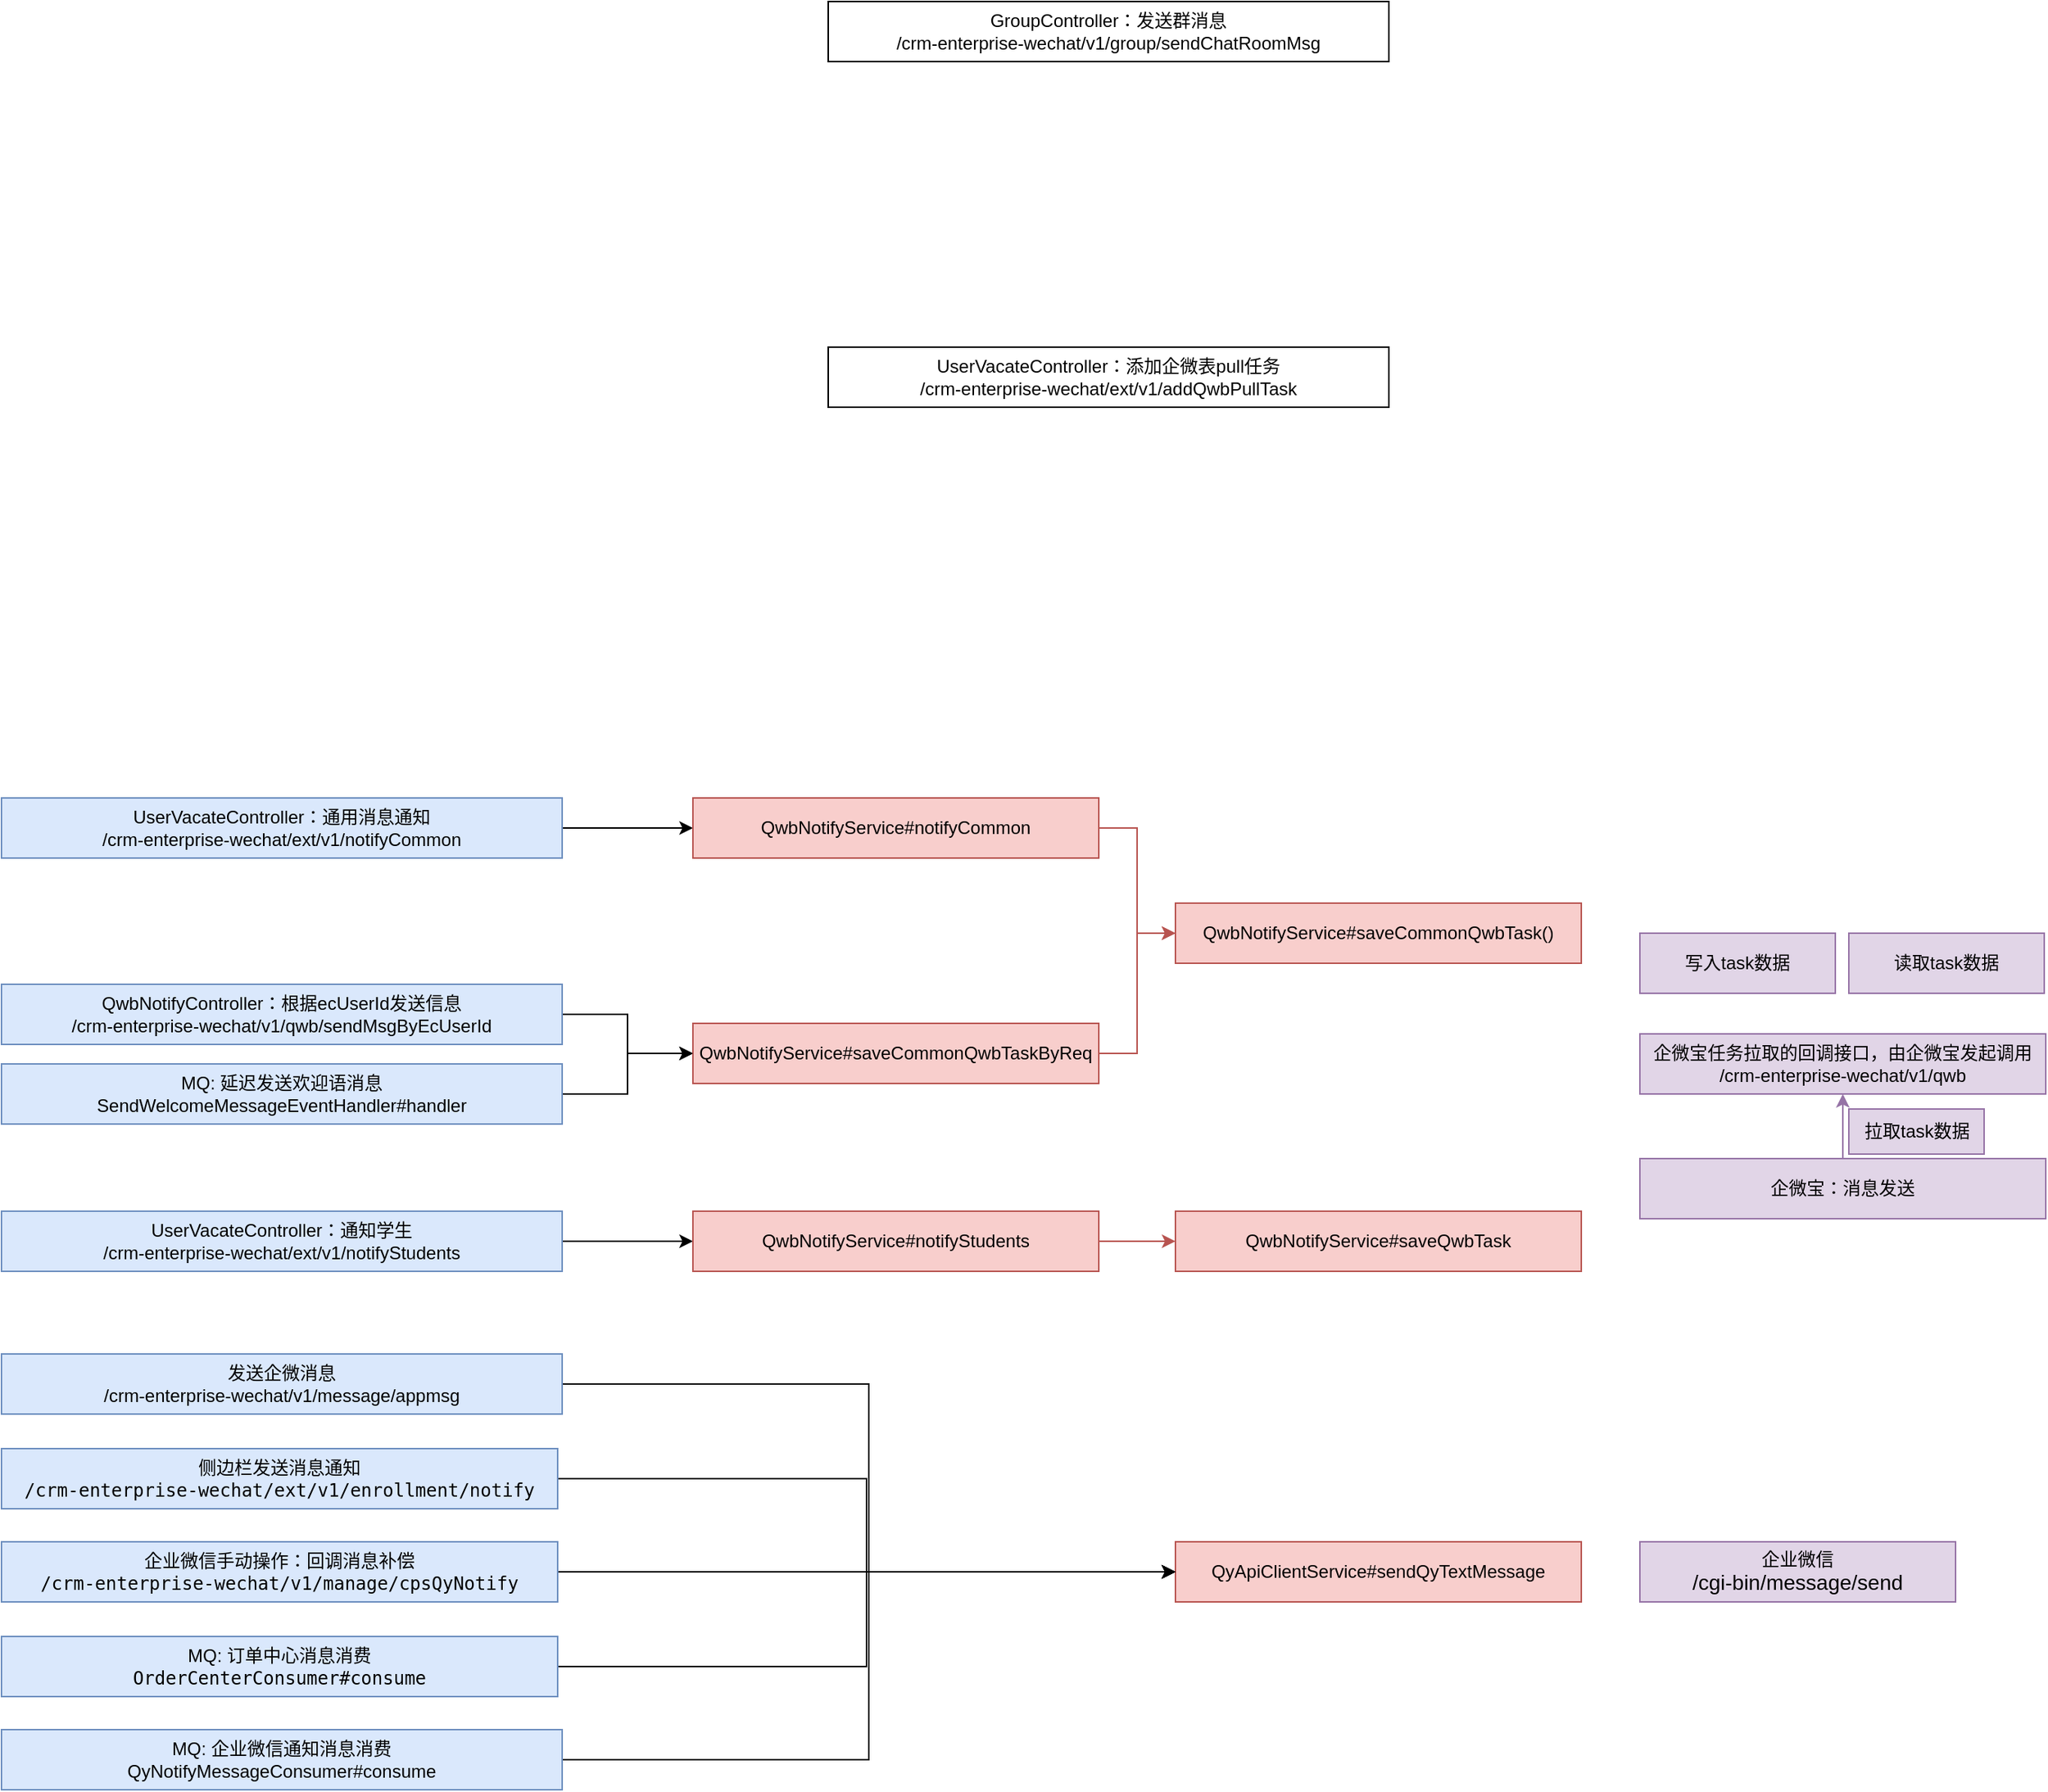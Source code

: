<mxfile version="21.1.2" type="github">
  <diagram name="第 1 页" id="er9I0QnL_Se0PQcWxd1t">
    <mxGraphModel dx="2967" dy="1855" grid="1" gridSize="10" guides="1" tooltips="1" connect="1" arrows="1" fold="1" page="1" pageScale="1" pageWidth="827" pageHeight="1169" math="0" shadow="0">
      <root>
        <mxCell id="0" />
        <mxCell id="1" parent="0" />
        <mxCell id="ewofRc9dXVoDsyhrSTzK-10" style="edgeStyle=orthogonalEdgeStyle;rounded=0;orthogonalLoop=1;jettySize=auto;html=1;exitX=0.5;exitY=0;exitDx=0;exitDy=0;entryX=0.5;entryY=1;entryDx=0;entryDy=0;fillColor=#e1d5e7;strokeColor=#9673a6;" edge="1" parent="1" source="ewofRc9dXVoDsyhrSTzK-1" target="ewofRc9dXVoDsyhrSTzK-9">
          <mxGeometry relative="1" as="geometry" />
        </mxCell>
        <mxCell id="ewofRc9dXVoDsyhrSTzK-1" value="&lt;font style=&quot;&quot;&gt;企微宝：消息发送&lt;br&gt;&lt;/font&gt;" style="rounded=0;whiteSpace=wrap;html=1;fillColor=#e1d5e7;strokeColor=#9673a6;" vertex="1" parent="1">
          <mxGeometry x="150" y="510" width="270" height="40" as="geometry" />
        </mxCell>
        <mxCell id="ewofRc9dXVoDsyhrSTzK-2" value="&lt;font style=&quot;&quot;&gt;企业微信&lt;br&gt;&lt;span style=&quot;font-size: 14px;&quot;&gt;/cgi-bin/message/send&lt;/span&gt;&lt;br&gt;&lt;/font&gt;" style="rounded=0;whiteSpace=wrap;html=1;fillColor=#e1d5e7;strokeColor=#9673a6;" vertex="1" parent="1">
          <mxGeometry x="150" y="765" width="210" height="40" as="geometry" />
        </mxCell>
        <mxCell id="ewofRc9dXVoDsyhrSTzK-3" value="&lt;font style=&quot;&quot;&gt;QyApiClientService#sendQyTextMessage&lt;br&gt;&lt;/font&gt;" style="rounded=0;whiteSpace=wrap;html=1;fillColor=#f8cecc;strokeColor=#b85450;" vertex="1" parent="1">
          <mxGeometry x="-159" y="765" width="270" height="40" as="geometry" />
        </mxCell>
        <mxCell id="ewofRc9dXVoDsyhrSTzK-39" style="edgeStyle=orthogonalEdgeStyle;rounded=0;orthogonalLoop=1;jettySize=auto;html=1;exitX=1;exitY=0.5;exitDx=0;exitDy=0;entryX=0;entryY=0.5;entryDx=0;entryDy=0;" edge="1" parent="1" source="ewofRc9dXVoDsyhrSTzK-4" target="ewofRc9dXVoDsyhrSTzK-3">
          <mxGeometry relative="1" as="geometry" />
        </mxCell>
        <mxCell id="ewofRc9dXVoDsyhrSTzK-4" value="&lt;font style=&quot;&quot;&gt;发送企微消息&lt;br&gt;/crm-enterprise-wechat/v1/message/appmsg&lt;br&gt;&lt;/font&gt;" style="rounded=0;whiteSpace=wrap;html=1;fillColor=#dae8fc;strokeColor=#6c8ebf;" vertex="1" parent="1">
          <mxGeometry x="-940" y="640" width="373" height="40" as="geometry" />
        </mxCell>
        <mxCell id="ewofRc9dXVoDsyhrSTzK-41" style="edgeStyle=orthogonalEdgeStyle;rounded=0;orthogonalLoop=1;jettySize=auto;html=1;exitX=1;exitY=0.5;exitDx=0;exitDy=0;entryX=0;entryY=0.5;entryDx=0;entryDy=0;" edge="1" parent="1" source="ewofRc9dXVoDsyhrSTzK-5" target="ewofRc9dXVoDsyhrSTzK-3">
          <mxGeometry relative="1" as="geometry" />
        </mxCell>
        <mxCell id="ewofRc9dXVoDsyhrSTzK-5" value="&lt;font style=&quot;&quot;&gt;侧边栏发送消息通知&lt;br&gt;&lt;font face=&quot;JetBrains Mono, monospace&quot;&gt;/crm-enterprise-wechat/ext/v1/enrollment/notify&lt;/font&gt;&lt;br&gt;&lt;/font&gt;" style="rounded=0;whiteSpace=wrap;html=1;fillColor=#dae8fc;strokeColor=#6c8ebf;" vertex="1" parent="1">
          <mxGeometry x="-940" y="703" width="370" height="40" as="geometry" />
        </mxCell>
        <mxCell id="ewofRc9dXVoDsyhrSTzK-43" style="edgeStyle=orthogonalEdgeStyle;rounded=0;orthogonalLoop=1;jettySize=auto;html=1;exitX=1;exitY=0.5;exitDx=0;exitDy=0;entryX=0;entryY=0.5;entryDx=0;entryDy=0;" edge="1" parent="1" source="ewofRc9dXVoDsyhrSTzK-6" target="ewofRc9dXVoDsyhrSTzK-3">
          <mxGeometry relative="1" as="geometry" />
        </mxCell>
        <mxCell id="ewofRc9dXVoDsyhrSTzK-6" value="&lt;font style=&quot;&quot;&gt;MQ: 订单中心消息消费&lt;br&gt;&lt;font face=&quot;JetBrains Mono, monospace&quot;&gt;OrderCenterConsumer#consume&lt;/font&gt;&lt;br&gt;&lt;/font&gt;" style="rounded=0;whiteSpace=wrap;html=1;fillColor=#dae8fc;strokeColor=#6c8ebf;" vertex="1" parent="1">
          <mxGeometry x="-940" y="828" width="370" height="40" as="geometry" />
        </mxCell>
        <mxCell id="ewofRc9dXVoDsyhrSTzK-42" style="edgeStyle=orthogonalEdgeStyle;rounded=0;orthogonalLoop=1;jettySize=auto;html=1;exitX=1;exitY=0.5;exitDx=0;exitDy=0;entryX=0;entryY=0.5;entryDx=0;entryDy=0;" edge="1" parent="1" source="ewofRc9dXVoDsyhrSTzK-7" target="ewofRc9dXVoDsyhrSTzK-3">
          <mxGeometry relative="1" as="geometry" />
        </mxCell>
        <mxCell id="ewofRc9dXVoDsyhrSTzK-7" value="&lt;font style=&quot;&quot;&gt;企业微信手动操作：回调消息补偿&lt;br&gt;&lt;font face=&quot;JetBrains Mono, monospace&quot;&gt;/crm-enterprise-wechat/v1/manage/cpsQyNotify&lt;/font&gt;&lt;br&gt;&lt;/font&gt;" style="rounded=0;whiteSpace=wrap;html=1;fillColor=#dae8fc;strokeColor=#6c8ebf;" vertex="1" parent="1">
          <mxGeometry x="-940" y="765" width="370" height="40" as="geometry" />
        </mxCell>
        <mxCell id="ewofRc9dXVoDsyhrSTzK-44" style="edgeStyle=orthogonalEdgeStyle;rounded=0;orthogonalLoop=1;jettySize=auto;html=1;exitX=1;exitY=0.5;exitDx=0;exitDy=0;entryX=0;entryY=0.5;entryDx=0;entryDy=0;" edge="1" parent="1" source="ewofRc9dXVoDsyhrSTzK-8" target="ewofRc9dXVoDsyhrSTzK-3">
          <mxGeometry relative="1" as="geometry" />
        </mxCell>
        <mxCell id="ewofRc9dXVoDsyhrSTzK-8" value="&lt;font style=&quot;&quot;&gt;MQ: 企业微信通知消息消费&lt;br&gt;QyNotifyMessageConsumer#consume&lt;br&gt;&lt;/font&gt;" style="rounded=0;whiteSpace=wrap;html=1;fillColor=#dae8fc;strokeColor=#6c8ebf;" vertex="1" parent="1">
          <mxGeometry x="-940" y="890" width="373" height="40" as="geometry" />
        </mxCell>
        <mxCell id="ewofRc9dXVoDsyhrSTzK-9" value="&lt;font style=&quot;&quot;&gt;企微宝任务拉取的回调接口，由企微宝发起调用&lt;br&gt;/crm-enterprise-wechat/v1/qwb&lt;br&gt;&lt;/font&gt;" style="rounded=0;whiteSpace=wrap;html=1;fillColor=#e1d5e7;strokeColor=#9673a6;" vertex="1" parent="1">
          <mxGeometry x="150" y="427" width="270" height="40" as="geometry" />
        </mxCell>
        <mxCell id="ewofRc9dXVoDsyhrSTzK-11" value="拉取task数据" style="text;html=1;align=center;verticalAlign=middle;resizable=0;points=[];autosize=1;strokeColor=#9673a6;fillColor=#e1d5e7;" vertex="1" parent="1">
          <mxGeometry x="289" y="477" width="90" height="30" as="geometry" />
        </mxCell>
        <mxCell id="ewofRc9dXVoDsyhrSTzK-12" value="&lt;font style=&quot;&quot;&gt;写入task数据&lt;br&gt;&lt;/font&gt;" style="rounded=0;whiteSpace=wrap;html=1;fillColor=#e1d5e7;strokeColor=#9673a6;" vertex="1" parent="1">
          <mxGeometry x="150" y="360" width="130" height="40" as="geometry" />
        </mxCell>
        <mxCell id="ewofRc9dXVoDsyhrSTzK-13" value="&lt;font style=&quot;&quot;&gt;读取task数据&lt;br&gt;&lt;/font&gt;" style="rounded=0;whiteSpace=wrap;html=1;fillColor=#e1d5e7;strokeColor=#9673a6;" vertex="1" parent="1">
          <mxGeometry x="289" y="360" width="130" height="40" as="geometry" />
        </mxCell>
        <mxCell id="ewofRc9dXVoDsyhrSTzK-14" value="&lt;font style=&quot;&quot;&gt;UserVacateController：添加企微表pull任务&lt;br&gt;/crm-enterprise-wechat/ext/v1/addQwbPullTask&lt;br&gt;&lt;/font&gt;" style="rounded=0;whiteSpace=wrap;html=1;" vertex="1" parent="1">
          <mxGeometry x="-390" y="-30" width="373" height="40" as="geometry" />
        </mxCell>
        <mxCell id="ewofRc9dXVoDsyhrSTzK-31" style="edgeStyle=orthogonalEdgeStyle;rounded=0;orthogonalLoop=1;jettySize=auto;html=1;exitX=1;exitY=0.5;exitDx=0;exitDy=0;entryX=0;entryY=0.5;entryDx=0;entryDy=0;" edge="1" parent="1" source="ewofRc9dXVoDsyhrSTzK-15" target="ewofRc9dXVoDsyhrSTzK-22">
          <mxGeometry relative="1" as="geometry" />
        </mxCell>
        <mxCell id="ewofRc9dXVoDsyhrSTzK-15" value="&lt;font style=&quot;&quot;&gt;UserVacateController：通知学生&lt;br&gt;/crm-enterprise-wechat/ext/v1/notifyStudents&lt;br&gt;&lt;/font&gt;" style="rounded=0;whiteSpace=wrap;html=1;fillColor=#dae8fc;strokeColor=#6c8ebf;" vertex="1" parent="1">
          <mxGeometry x="-940" y="545" width="373" height="40" as="geometry" />
        </mxCell>
        <mxCell id="ewofRc9dXVoDsyhrSTzK-30" style="edgeStyle=orthogonalEdgeStyle;rounded=0;orthogonalLoop=1;jettySize=auto;html=1;exitX=1;exitY=0.5;exitDx=0;exitDy=0;entryX=0;entryY=0.5;entryDx=0;entryDy=0;" edge="1" parent="1" source="ewofRc9dXVoDsyhrSTzK-16" target="ewofRc9dXVoDsyhrSTzK-23">
          <mxGeometry relative="1" as="geometry" />
        </mxCell>
        <mxCell id="ewofRc9dXVoDsyhrSTzK-16" value="&lt;font style=&quot;&quot;&gt;UserVacateController：通用消息通知&lt;br&gt;/crm-enterprise-wechat/ext/v1/notifyCommon&lt;br&gt;&lt;/font&gt;" style="rounded=0;whiteSpace=wrap;html=1;fillColor=#dae8fc;strokeColor=#6c8ebf;" vertex="1" parent="1">
          <mxGeometry x="-940" y="270" width="373" height="40" as="geometry" />
        </mxCell>
        <mxCell id="ewofRc9dXVoDsyhrSTzK-17" value="&lt;font style=&quot;&quot;&gt;GroupController：发送群消息&lt;br&gt;/crm-enterprise-wechat/v1/group/sendChatRoomMsg&lt;br&gt;&lt;/font&gt;" style="rounded=0;whiteSpace=wrap;html=1;" vertex="1" parent="1">
          <mxGeometry x="-390" y="-260" width="373" height="40" as="geometry" />
        </mxCell>
        <mxCell id="ewofRc9dXVoDsyhrSTzK-26" style="edgeStyle=orthogonalEdgeStyle;rounded=0;orthogonalLoop=1;jettySize=auto;html=1;exitX=1;exitY=0.5;exitDx=0;exitDy=0;entryX=0;entryY=0.5;entryDx=0;entryDy=0;" edge="1" parent="1" source="ewofRc9dXVoDsyhrSTzK-18" target="ewofRc9dXVoDsyhrSTzK-24">
          <mxGeometry relative="1" as="geometry" />
        </mxCell>
        <mxCell id="ewofRc9dXVoDsyhrSTzK-18" value="&lt;font style=&quot;&quot;&gt;QwbNotifyController：根据ecUserId发送信息&lt;br&gt;/crm-enterprise-wechat/v1/qwb/sendMsgByEcUserId&lt;br&gt;&lt;/font&gt;" style="rounded=0;whiteSpace=wrap;html=1;fillColor=#dae8fc;strokeColor=#6c8ebf;" vertex="1" parent="1">
          <mxGeometry x="-940" y="394" width="373" height="40" as="geometry" />
        </mxCell>
        <mxCell id="ewofRc9dXVoDsyhrSTzK-20" value="&lt;font style=&quot;&quot;&gt;QwbNotifyService#saveCommonQwbTask()&lt;br&gt;&lt;/font&gt;" style="rounded=0;whiteSpace=wrap;html=1;fillColor=#f8cecc;strokeColor=#b85450;" vertex="1" parent="1">
          <mxGeometry x="-159" y="340" width="270" height="40" as="geometry" />
        </mxCell>
        <mxCell id="ewofRc9dXVoDsyhrSTzK-21" value="&lt;font style=&quot;&quot;&gt;QwbNotifyService#saveQwbTask&lt;br&gt;&lt;/font&gt;" style="rounded=0;whiteSpace=wrap;html=1;fillColor=#f8cecc;strokeColor=#b85450;" vertex="1" parent="1">
          <mxGeometry x="-159" y="545" width="270" height="40" as="geometry" />
        </mxCell>
        <mxCell id="ewofRc9dXVoDsyhrSTzK-38" style="edgeStyle=orthogonalEdgeStyle;rounded=0;orthogonalLoop=1;jettySize=auto;html=1;exitX=1;exitY=0.5;exitDx=0;exitDy=0;entryX=0;entryY=0.5;entryDx=0;entryDy=0;fillColor=#f8cecc;strokeColor=#b85450;" edge="1" parent="1" source="ewofRc9dXVoDsyhrSTzK-22" target="ewofRc9dXVoDsyhrSTzK-21">
          <mxGeometry relative="1" as="geometry" />
        </mxCell>
        <mxCell id="ewofRc9dXVoDsyhrSTzK-22" value="&lt;font style=&quot;&quot;&gt;QwbNotifyService#notifyStudents&lt;br&gt;&lt;/font&gt;" style="rounded=0;whiteSpace=wrap;html=1;fillColor=#f8cecc;strokeColor=#b85450;" vertex="1" parent="1">
          <mxGeometry x="-480" y="545" width="270" height="40" as="geometry" />
        </mxCell>
        <mxCell id="ewofRc9dXVoDsyhrSTzK-34" style="edgeStyle=orthogonalEdgeStyle;rounded=0;orthogonalLoop=1;jettySize=auto;html=1;exitX=1;exitY=0.5;exitDx=0;exitDy=0;entryX=0;entryY=0.5;entryDx=0;entryDy=0;fillColor=#f8cecc;strokeColor=#b85450;" edge="1" parent="1" source="ewofRc9dXVoDsyhrSTzK-23" target="ewofRc9dXVoDsyhrSTzK-20">
          <mxGeometry relative="1" as="geometry" />
        </mxCell>
        <mxCell id="ewofRc9dXVoDsyhrSTzK-23" value="&lt;font style=&quot;&quot;&gt;QwbNotifyService#notifyCommon&lt;br&gt;&lt;/font&gt;" style="rounded=0;whiteSpace=wrap;html=1;fillColor=#f8cecc;strokeColor=#b85450;" vertex="1" parent="1">
          <mxGeometry x="-480" y="270" width="270" height="40" as="geometry" />
        </mxCell>
        <mxCell id="ewofRc9dXVoDsyhrSTzK-36" style="edgeStyle=orthogonalEdgeStyle;rounded=0;orthogonalLoop=1;jettySize=auto;html=1;exitX=1;exitY=0.5;exitDx=0;exitDy=0;entryX=0;entryY=0.5;entryDx=0;entryDy=0;fillColor=#f8cecc;strokeColor=#b85450;" edge="1" parent="1" source="ewofRc9dXVoDsyhrSTzK-24" target="ewofRc9dXVoDsyhrSTzK-20">
          <mxGeometry relative="1" as="geometry" />
        </mxCell>
        <mxCell id="ewofRc9dXVoDsyhrSTzK-24" value="&lt;font style=&quot;&quot;&gt;QwbNotifyService#saveCommonQwbTaskByReq&lt;br&gt;&lt;/font&gt;" style="rounded=0;whiteSpace=wrap;html=1;fillColor=#f8cecc;strokeColor=#b85450;" vertex="1" parent="1">
          <mxGeometry x="-480" y="420" width="270" height="40" as="geometry" />
        </mxCell>
        <mxCell id="ewofRc9dXVoDsyhrSTzK-29" style="edgeStyle=orthogonalEdgeStyle;rounded=0;orthogonalLoop=1;jettySize=auto;html=1;exitX=1;exitY=0.5;exitDx=0;exitDy=0;entryX=0;entryY=0.5;entryDx=0;entryDy=0;" edge="1" parent="1" source="ewofRc9dXVoDsyhrSTzK-25" target="ewofRc9dXVoDsyhrSTzK-24">
          <mxGeometry relative="1" as="geometry" />
        </mxCell>
        <mxCell id="ewofRc9dXVoDsyhrSTzK-25" value="&lt;font style=&quot;&quot;&gt;&lt;div&gt;MQ: 延迟发送欢迎语消息&lt;/div&gt;&lt;div&gt;SendWelcomeMessageEventHandler#handler&lt;/div&gt;&lt;/font&gt;" style="rounded=0;whiteSpace=wrap;html=1;fillColor=#dae8fc;strokeColor=#6c8ebf;" vertex="1" parent="1">
          <mxGeometry x="-940" y="447" width="373" height="40" as="geometry" />
        </mxCell>
      </root>
    </mxGraphModel>
  </diagram>
</mxfile>
